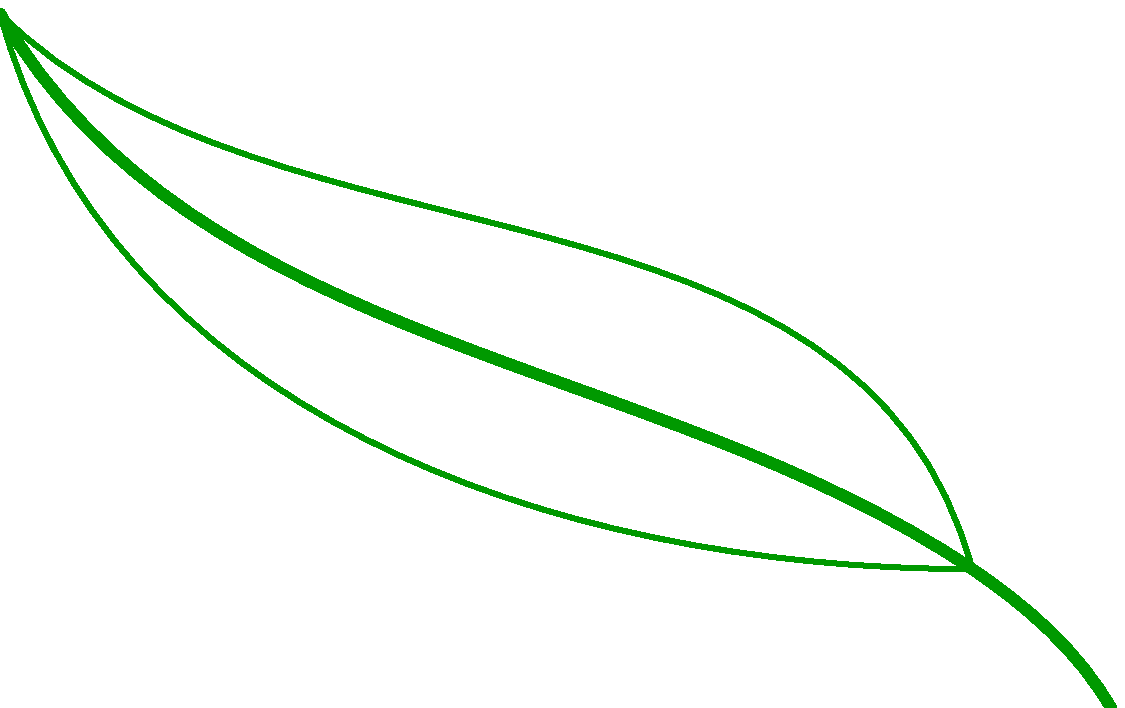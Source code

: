 prologues := 1; def drawleaf(expr A, B, C) = pickup pencircle scaled 4bp; draw (0, 0) {dir 60} .. A .. {dir 60} B withcolor C; pickup pencircle scaled 2bp; draw A {dir 75} .. {dir 45} B withcolor C; draw A {right} .. {dir 75} B withcolor C; enddef; beginfig(0); drawleaf((50, 50), (400, 250), .6green); d := .5 xpart (400, 250); currentpicture := currentpicture reflectedabout ((d, 0), (d, 1)); endfig; beginfig(1); drawleaf((50, 50), (400, 250), .6blue); currentpicture := currentpicture reflectedabout ((50, 50), (400, 250)); endfig; end; 
